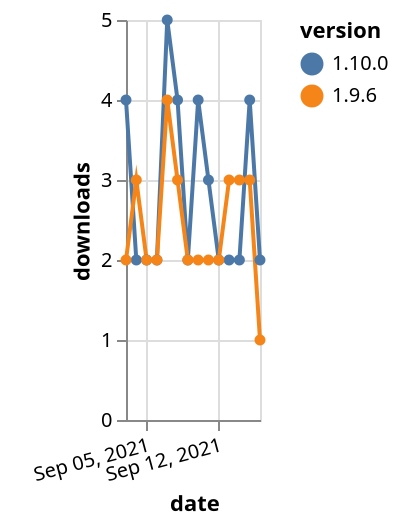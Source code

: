 {"$schema": "https://vega.github.io/schema/vega-lite/v5.json", "description": "A simple bar chart with embedded data.", "data": {"values": [{"date": "2021-09-03", "total": 4101, "delta": 4, "version": "1.10.0"}, {"date": "2021-09-04", "total": 4103, "delta": 2, "version": "1.10.0"}, {"date": "2021-09-05", "total": 4105, "delta": 2, "version": "1.10.0"}, {"date": "2021-09-06", "total": 4107, "delta": 2, "version": "1.10.0"}, {"date": "2021-09-07", "total": 4112, "delta": 5, "version": "1.10.0"}, {"date": "2021-09-08", "total": 4116, "delta": 4, "version": "1.10.0"}, {"date": "2021-09-09", "total": 4118, "delta": 2, "version": "1.10.0"}, {"date": "2021-09-10", "total": 4122, "delta": 4, "version": "1.10.0"}, {"date": "2021-09-11", "total": 4125, "delta": 3, "version": "1.10.0"}, {"date": "2021-09-12", "total": 4127, "delta": 2, "version": "1.10.0"}, {"date": "2021-09-13", "total": 4129, "delta": 2, "version": "1.10.0"}, {"date": "2021-09-14", "total": 4131, "delta": 2, "version": "1.10.0"}, {"date": "2021-09-15", "total": 4135, "delta": 4, "version": "1.10.0"}, {"date": "2021-09-16", "total": 4137, "delta": 2, "version": "1.10.0"}, {"date": "2021-09-03", "total": 4076, "delta": 2, "version": "1.9.6"}, {"date": "2021-09-04", "total": 4079, "delta": 3, "version": "1.9.6"}, {"date": "2021-09-05", "total": 4081, "delta": 2, "version": "1.9.6"}, {"date": "2021-09-06", "total": 4083, "delta": 2, "version": "1.9.6"}, {"date": "2021-09-07", "total": 4087, "delta": 4, "version": "1.9.6"}, {"date": "2021-09-08", "total": 4090, "delta": 3, "version": "1.9.6"}, {"date": "2021-09-09", "total": 4092, "delta": 2, "version": "1.9.6"}, {"date": "2021-09-10", "total": 4094, "delta": 2, "version": "1.9.6"}, {"date": "2021-09-11", "total": 4096, "delta": 2, "version": "1.9.6"}, {"date": "2021-09-12", "total": 4098, "delta": 2, "version": "1.9.6"}, {"date": "2021-09-13", "total": 4101, "delta": 3, "version": "1.9.6"}, {"date": "2021-09-14", "total": 4104, "delta": 3, "version": "1.9.6"}, {"date": "2021-09-15", "total": 4107, "delta": 3, "version": "1.9.6"}, {"date": "2021-09-16", "total": 4108, "delta": 1, "version": "1.9.6"}]}, "width": "container", "mark": {"type": "line", "point": {"filled": true}}, "encoding": {"x": {"field": "date", "type": "temporal", "timeUnit": "yearmonthdate", "title": "date", "axis": {"labelAngle": -15}}, "y": {"field": "delta", "type": "quantitative", "title": "downloads"}, "color": {"field": "version", "type": "nominal"}, "tooltip": {"field": "delta"}}}